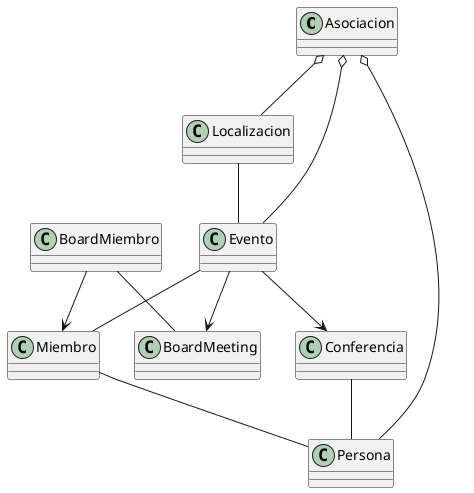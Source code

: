 @startuml
Asociacion o-- Evento
Asociacion o-- Persona
Asociacion o-- Localizacion
Evento --> Conferencia
Evento --> BoardMeeting
Evento -- Miembro
Localizacion -- Evento
BoardMiembro --> Miembro
Miembro -- Persona
Conferencia -- Persona
BoardMiembro -- BoardMeeting


class Asociacion{}
class Miembro{}
class BoardMiembro{}
class Evento{}
class Conferencia{}
class Localizacion{}
class BoardMeeting{}
class Persona{}
@enduml